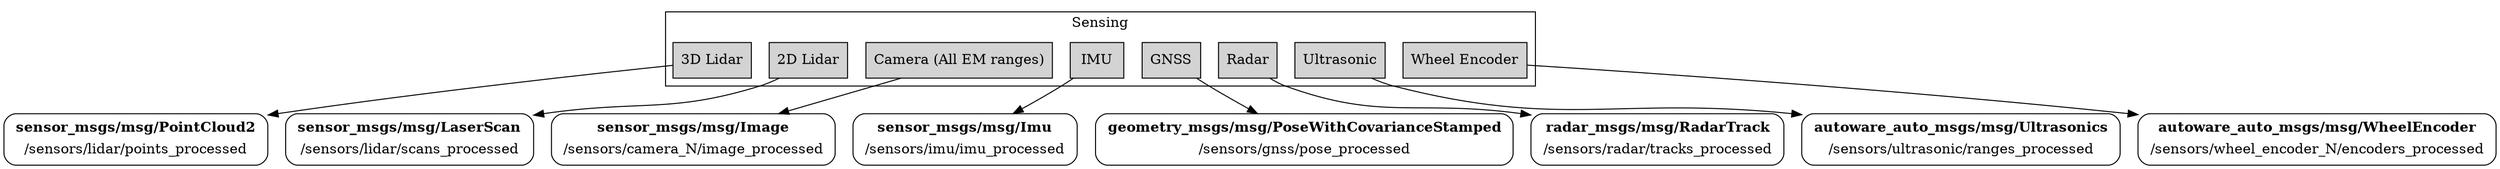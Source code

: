 digraph {
node [shape=box, style=filled]
subgraph cluster_Sensing
{
label = "Sensing"
_3D_Lidar [label="3D Lidar"]
_2D_Lidar [label="2D Lidar"]
Camera__All_EM_ranges_ [label="Camera (All EM ranges)"]
IMU [label="IMU"]
GNSS [label="GNSS"]
Radar [label="Radar"]
Ultrasonic [label="Ultrasonic"]
Wheel_Encoder [label="Wheel Encoder"]
}

node [style=rounded]

_3D_Lidar_out[label=<<TABLE BORDER="0"><TR><TD><b>sensor_msgs/msg/PointCloud2</b></TD></TR><TR><TD>/sensors/lidar/points_processed</TD></TR></TABLE>>]
_2D_Lidar_out[label=<<TABLE BORDER="0"><TR><TD><b>sensor_msgs/msg/LaserScan</b></TD></TR><TR><TD>/sensors/lidar/scans_processed</TD></TR></TABLE>>]
Camera__All_EM_ranges__out[label=<<TABLE BORDER="0"><TR><TD><b>sensor_msgs/msg/Image</b></TD></TR><TR><TD>/sensors/camera_N/image_processed</TD></TR></TABLE>>]
IMU_out[label=<<TABLE BORDER="0"><TR><TD><b>sensor_msgs/msg/Imu</b></TD></TR><TR><TD>/sensors/imu/imu_processed</TD></TR></TABLE>>]
GNSS_out[label=<<TABLE BORDER="0"><TR><TD><b>geometry_msgs/msg/PoseWithCovarianceStamped</b></TD></TR><TR><TD>/sensors/gnss/pose_processed</TD></TR></TABLE>>]
Radar_out[label=<<TABLE BORDER="0"><TR><TD><b>radar_msgs/msg/RadarTrack</b></TD></TR><TR><TD>/sensors/radar/tracks_processed</TD></TR></TABLE>>]
Ultrasonic_out[label=<<TABLE BORDER="0"><TR><TD><b>autoware_auto_msgs/msg/Ultrasonics</b></TD></TR><TR><TD>/sensors/ultrasonic/ranges_processed</TD></TR></TABLE>>]
Wheel_Encoder_out[label=<<TABLE BORDER="0"><TR><TD><b>autoware_auto_msgs/msg/WheelEncoder</b></TD></TR><TR><TD>/sensors/wheel_encoder_N/encoders_processed</TD></TR></TABLE>>]

_3D_Lidar -> _3D_Lidar_out
_2D_Lidar -> _2D_Lidar_out
Camera__All_EM_ranges_ -> Camera__All_EM_ranges__out
IMU -> IMU_out
GNSS -> GNSS_out
Radar -> Radar_out
Ultrasonic -> Ultrasonic_out
Wheel_Encoder -> Wheel_Encoder_out
}
